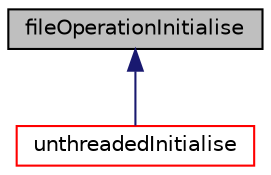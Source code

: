 digraph "fileOperationInitialise"
{
  bgcolor="transparent";
  edge [fontname="Helvetica",fontsize="10",labelfontname="Helvetica",labelfontsize="10"];
  node [fontname="Helvetica",fontsize="10",shape=record];
  Node1 [label="fileOperationInitialise",height=0.2,width=0.4,color="black", fillcolor="grey75", style="filled" fontcolor="black"];
  Node1 -> Node2 [dir="back",color="midnightblue",fontsize="10",style="solid",fontname="Helvetica"];
  Node2 [label="unthreadedInitialise",height=0.2,width=0.4,color="red",URL="$classFoam_1_1fileOperations_1_1unthreadedInitialise.html"];
}
